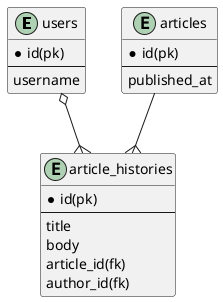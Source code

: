 @startuml blog

entity users {
  * id(pk)
  --
  username
}

entity articles {
  * id(pk)
  --
  published_at
}

entity article_histories {
  * id(pk)
  --
  title
  body
  article_id(fk)
  author_id(fk)
}

users o--{ article_histories
articles --{ article_histories  

@enduml

